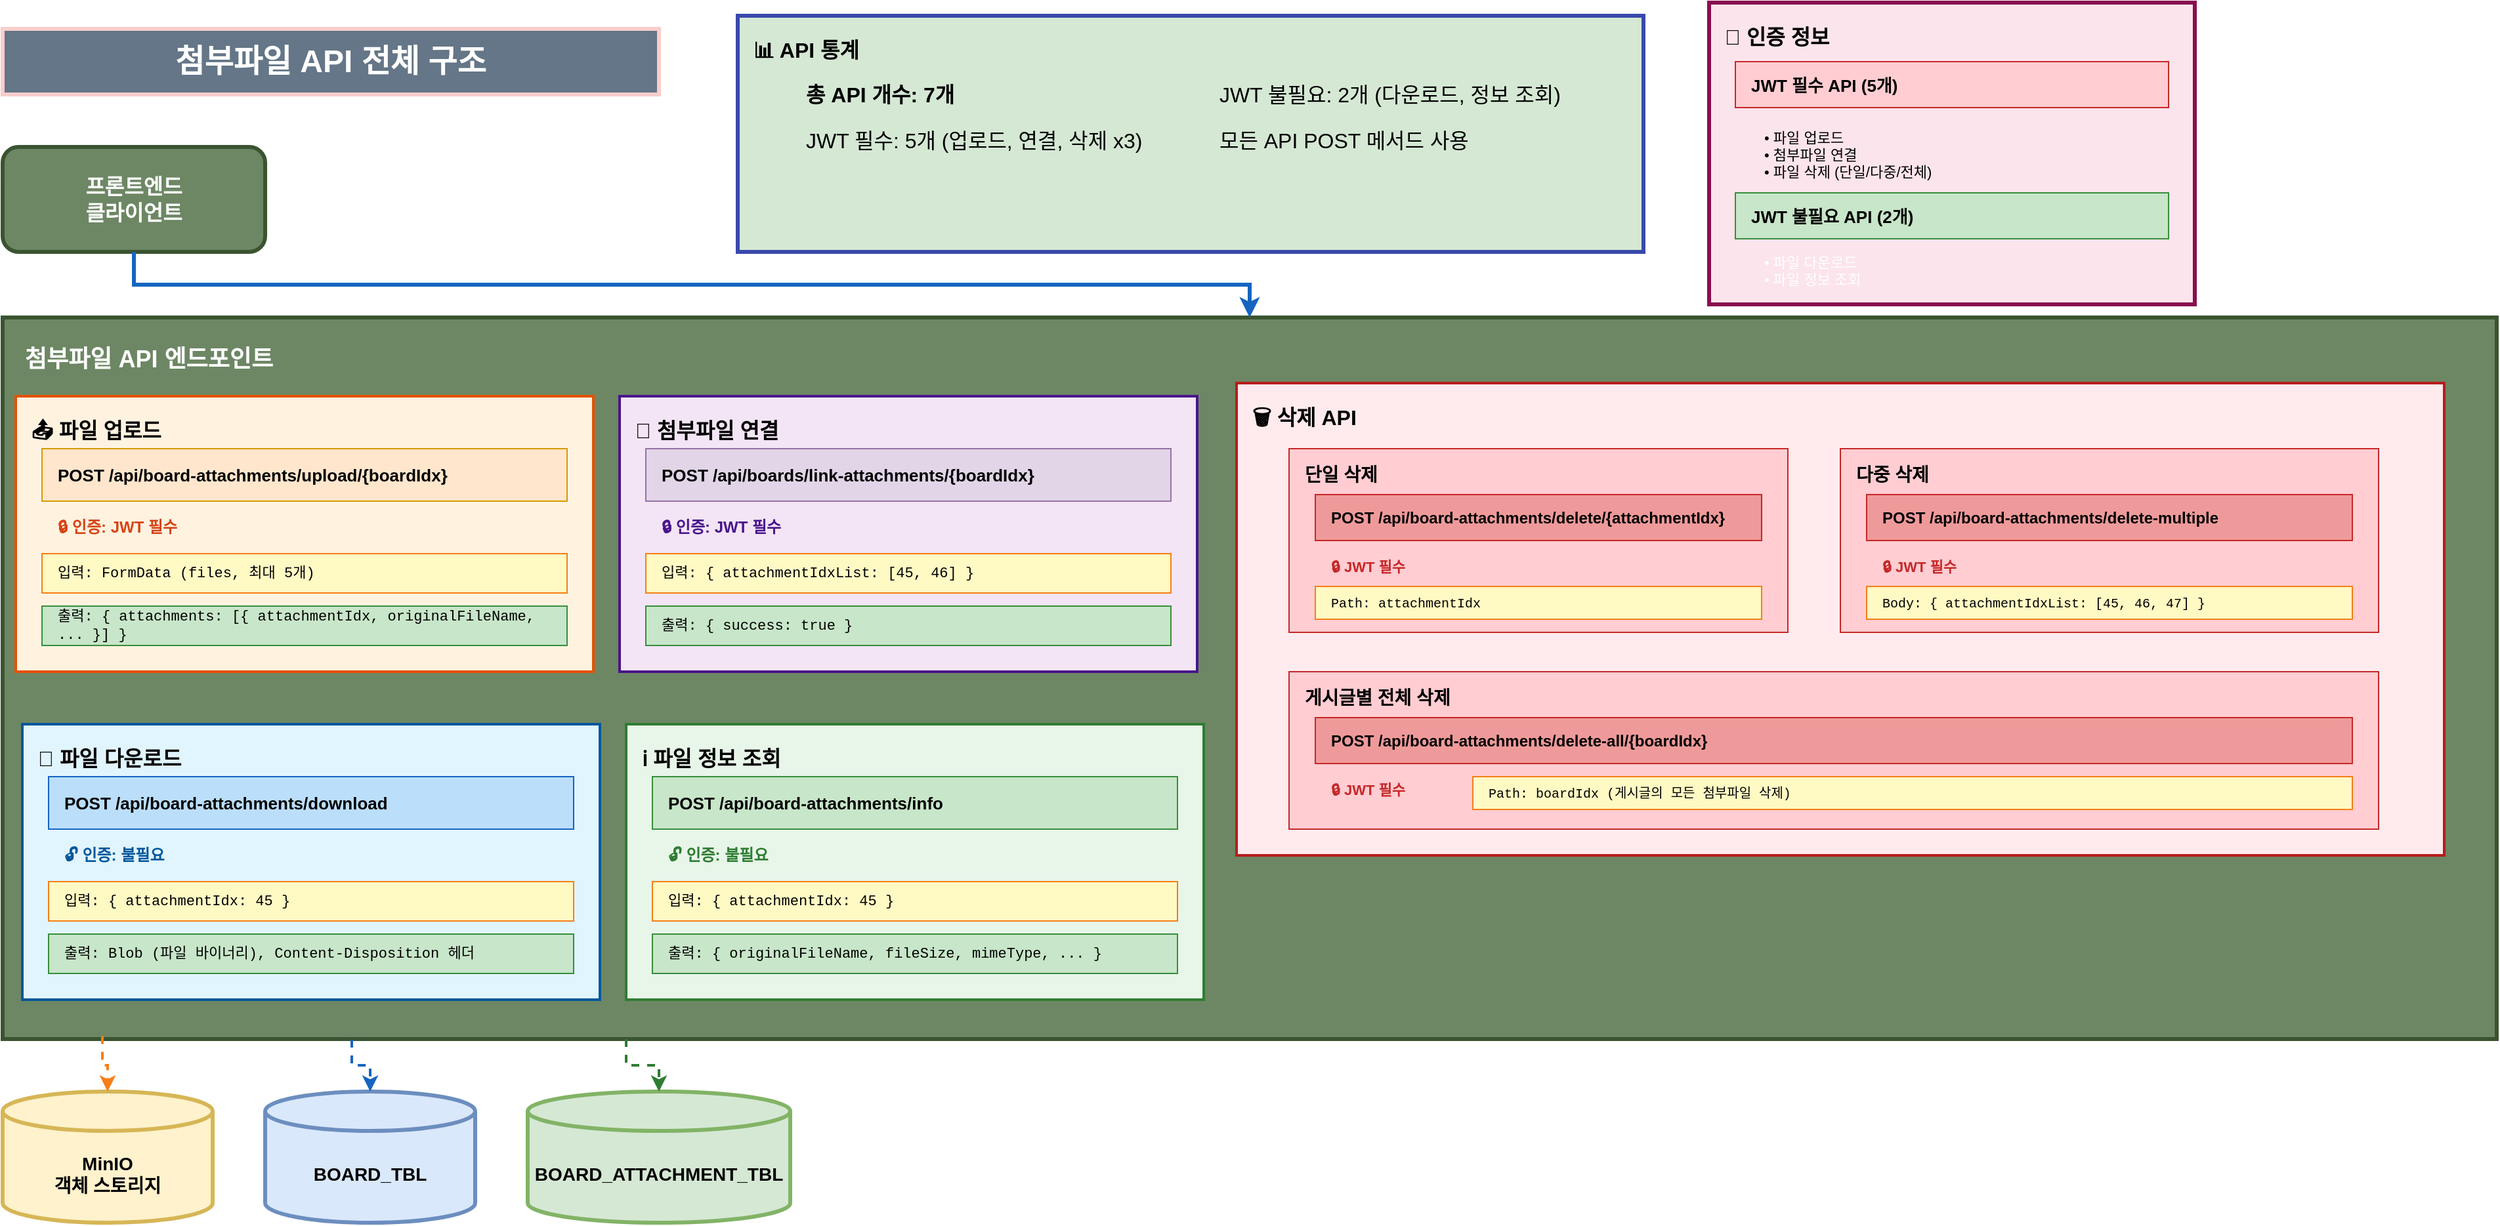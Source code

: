 <mxfile version="28.2.8" pages="2">
  <diagram name="첨부파일 API 구조" id="attachment-api-diagram">
    <mxGraphModel dx="2037" dy="1110" grid="1" gridSize="10" guides="1" tooltips="1" connect="1" arrows="1" fold="1" page="1" pageScale="1" pageWidth="1169" pageHeight="1654" background="light-dark(#FFFFFF,#FFFFFF)" math="0" shadow="0">
      <root>
        <mxCell id="0" />
        <mxCell id="1" style="fillColor=#FFFFFF;" parent="0" />
        <mxCell id="title" value="첨부파일 API 전체 구조" style="text;html=1;strokeColor=light-dark(#F8CECC,#3399FF);fillColor=#647687;align=center;verticalAlign=middle;whiteSpace=wrap;rounded=0;fontSize=24;fontStyle=1;fontColor=#ffffff;strokeWidth=3;" parent="1" vertex="1">
          <mxGeometry x="80" y="40" width="500" height="50" as="geometry" />
        </mxCell>
        <mxCell id="client" value="프론트엔드&#xa;클라이언트" style="rounded=1;whiteSpace=wrap;html=1;fillColor=#6d8764;strokeColor=light-dark(#3A5431,#394136);fontStyle=1;fontSize=16;fontColor=#ffffff;strokeWidth=3;" parent="1" vertex="1">
          <mxGeometry x="80" y="130" width="200" height="80" as="geometry" />
        </mxCell>
        <mxCell id="api-group" value="첨부파일 API 엔드포인트" style="rounded=0;whiteSpace=wrap;html=1;fillColor=#6d8764;strokeColor=light-dark(#3A5431,#394136);fontStyle=1;fontSize=18;align=left;verticalAlign=top;spacingLeft=15;spacingTop=15;fontColor=#ffffff;strokeWidth=3;" parent="1" vertex="1">
          <mxGeometry x="80" y="260" width="1900" height="550" as="geometry" />
        </mxCell>
        <mxCell id="arrow-client" style="edgeStyle=orthogonalEdgeStyle;rounded=0;orthogonalLoop=1;jettySize=auto;html=1;strokeWidth=3;strokeColor=#1565c0;" parent="1" source="client" target="api-group" edge="1">
          <mxGeometry relative="1" as="geometry" />
        </mxCell>
        <mxCell id="upload-box" value="" style="rounded=0;whiteSpace=wrap;html=1;fillColor=#fff3e0;strokeColor=#e65100;strokeWidth=2;" parent="1" vertex="1">
          <mxGeometry x="90" y="320" width="440" height="210" as="geometry" />
        </mxCell>
        <mxCell id="upload-title" value="📤 파일 업로드" style="text;html=1;strokeColor=none;fillColor=none;align=left;verticalAlign=top;whiteSpace=wrap;rounded=0;fontSize=16;fontStyle=1;spacingLeft=10;spacingTop=10;" parent="1" vertex="1">
          <mxGeometry x="90" y="320" width="440" height="30" as="geometry" />
        </mxCell>
        <mxCell id="upload-api" value="POST /api/board-attachments/upload/{boardIdx}" style="rounded=0;whiteSpace=wrap;html=1;fillColor=#ffe6cc;strokeColor=#d79b00;fontStyle=1;fontSize=13;align=left;spacingLeft=10;" parent="1" vertex="1">
          <mxGeometry x="110" y="360" width="400" height="40" as="geometry" />
        </mxCell>
        <mxCell id="upload-auth" value="🔒 인증: JWT 필수" style="text;html=1;strokeColor=none;fillColor=none;align=left;verticalAlign=middle;whiteSpace=wrap;rounded=0;fontSize=12;fontStyle=1;fontColor=#d84315;spacingLeft=10;" parent="1" vertex="1">
          <mxGeometry x="110" y="410" width="200" height="20" as="geometry" />
        </mxCell>
        <mxCell id="upload-input" value="입력: FormData (files, 최대 5개)" style="rounded=0;whiteSpace=wrap;html=1;fillColor=#fff9c4;strokeColor=#f57f17;align=left;spacingLeft=10;fontSize=11;fontFamily=Courier New;" parent="1" vertex="1">
          <mxGeometry x="110" y="440" width="400" height="30" as="geometry" />
        </mxCell>
        <mxCell id="upload-output" value="출력: { attachments: [{ attachmentIdx, originalFileName, ... }] }" style="rounded=0;whiteSpace=wrap;html=1;fillColor=#c8e6c9;strokeColor=#388e3c;align=left;spacingLeft=10;fontSize=11;fontFamily=Courier New;" parent="1" vertex="1">
          <mxGeometry x="110" y="480" width="400" height="30" as="geometry" />
        </mxCell>
        <mxCell id="link-box" value="" style="rounded=0;whiteSpace=wrap;html=1;fillColor=#f3e5f5;strokeColor=#4a148c;strokeWidth=2;" parent="1" vertex="1">
          <mxGeometry x="550" y="320" width="440" height="210" as="geometry" />
        </mxCell>
        <mxCell id="link-title" value="🔗 첨부파일 연결" style="text;html=1;strokeColor=none;fillColor=none;align=left;verticalAlign=top;whiteSpace=wrap;rounded=0;fontSize=16;fontStyle=1;spacingLeft=10;spacingTop=10;" parent="1" vertex="1">
          <mxGeometry x="550" y="320" width="440" height="30" as="geometry" />
        </mxCell>
        <mxCell id="link-api" value="POST /api/boards/link-attachments/{boardIdx}" style="rounded=0;whiteSpace=wrap;html=1;fillColor=#e1d5e7;strokeColor=#9673a6;fontStyle=1;fontSize=13;align=left;spacingLeft=10;" parent="1" vertex="1">
          <mxGeometry x="570" y="360" width="400" height="40" as="geometry" />
        </mxCell>
        <mxCell id="link-auth" value="🔒 인증: JWT 필수" style="text;html=1;strokeColor=none;fillColor=none;align=left;verticalAlign=middle;whiteSpace=wrap;rounded=0;fontSize=12;fontStyle=1;fontColor=#4a148c;spacingLeft=10;" parent="1" vertex="1">
          <mxGeometry x="570" y="410" width="200" height="20" as="geometry" />
        </mxCell>
        <mxCell id="link-input" value="입력: { attachmentIdxList: [45, 46] }" style="rounded=0;whiteSpace=wrap;html=1;fillColor=#fff9c4;strokeColor=#f57f17;align=left;spacingLeft=10;fontSize=11;fontFamily=Courier New;" parent="1" vertex="1">
          <mxGeometry x="570" y="440" width="400" height="30" as="geometry" />
        </mxCell>
        <mxCell id="link-output" value="출력: { success: true }" style="rounded=0;whiteSpace=wrap;html=1;fillColor=#c8e6c9;strokeColor=#388e3c;align=left;spacingLeft=10;fontSize=11;fontFamily=Courier New;" parent="1" vertex="1">
          <mxGeometry x="570" y="480" width="400" height="30" as="geometry" />
        </mxCell>
        <mxCell id="download-box" value="" style="rounded=0;whiteSpace=wrap;html=1;fillColor=#e1f5fe;strokeColor=#01579b;strokeWidth=2;" parent="1" vertex="1">
          <mxGeometry x="95" y="570" width="440" height="210" as="geometry" />
        </mxCell>
        <mxCell id="download-title" value="💾 파일 다운로드" style="text;html=1;strokeColor=none;fillColor=none;align=left;verticalAlign=top;whiteSpace=wrap;rounded=0;fontSize=16;fontStyle=1;spacingLeft=10;spacingTop=10;" parent="1" vertex="1">
          <mxGeometry x="95" y="570" width="440" height="30" as="geometry" />
        </mxCell>
        <mxCell id="download-api" value="POST /api/board-attachments/download" style="rounded=0;whiteSpace=wrap;html=1;fillColor=#bbdefb;strokeColor=#1565c0;fontStyle=1;fontSize=13;align=left;spacingLeft=10;" parent="1" vertex="1">
          <mxGeometry x="115" y="610" width="400" height="40" as="geometry" />
        </mxCell>
        <mxCell id="download-auth" value="🔓 인증: 불필요" style="text;html=1;strokeColor=none;fillColor=none;align=left;verticalAlign=middle;whiteSpace=wrap;rounded=0;fontSize=12;fontStyle=1;fontColor=#01579b;spacingLeft=10;" parent="1" vertex="1">
          <mxGeometry x="115" y="660" width="200" height="20" as="geometry" />
        </mxCell>
        <mxCell id="download-input" value="입력: { attachmentIdx: 45 }" style="rounded=0;whiteSpace=wrap;html=1;fillColor=#fff9c4;strokeColor=#f57f17;align=left;spacingLeft=10;fontSize=11;fontFamily=Courier New;" parent="1" vertex="1">
          <mxGeometry x="115" y="690" width="400" height="30" as="geometry" />
        </mxCell>
        <mxCell id="download-output" value="출력: Blob (파일 바이너리), Content-Disposition 헤더" style="rounded=0;whiteSpace=wrap;html=1;fillColor=#c8e6c9;strokeColor=#388e3c;align=left;spacingLeft=10;fontSize=11;fontFamily=Courier New;" parent="1" vertex="1">
          <mxGeometry x="115" y="730" width="400" height="30" as="geometry" />
        </mxCell>
        <mxCell id="info-box" value="" style="rounded=0;whiteSpace=wrap;html=1;fillColor=#e8f5e9;strokeColor=#2e7d32;strokeWidth=2;" parent="1" vertex="1">
          <mxGeometry x="555" y="570" width="440" height="210" as="geometry" />
        </mxCell>
        <mxCell id="info-title" value="ℹ️ 파일 정보 조회" style="text;html=1;strokeColor=none;fillColor=none;align=left;verticalAlign=top;whiteSpace=wrap;rounded=0;fontSize=16;fontStyle=1;spacingLeft=10;spacingTop=10;" parent="1" vertex="1">
          <mxGeometry x="555" y="570" width="440" height="30" as="geometry" />
        </mxCell>
        <mxCell id="info-api" value="POST /api/board-attachments/info" style="rounded=0;whiteSpace=wrap;html=1;fillColor=#c8e6c9;strokeColor=#388e3c;fontStyle=1;fontSize=13;align=left;spacingLeft=10;" parent="1" vertex="1">
          <mxGeometry x="575" y="610" width="400" height="40" as="geometry" />
        </mxCell>
        <mxCell id="info-auth" value="🔓 인증: 불필요" style="text;html=1;strokeColor=none;fillColor=none;align=left;verticalAlign=middle;whiteSpace=wrap;rounded=0;fontSize=12;fontStyle=1;fontColor=#2e7d32;spacingLeft=10;" parent="1" vertex="1">
          <mxGeometry x="575" y="660" width="200" height="20" as="geometry" />
        </mxCell>
        <mxCell id="info-input" value="입력: { attachmentIdx: 45 }" style="rounded=0;whiteSpace=wrap;html=1;fillColor=#fff9c4;strokeColor=#f57f17;align=left;spacingLeft=10;fontSize=11;fontFamily=Courier New;" parent="1" vertex="1">
          <mxGeometry x="575" y="690" width="400" height="30" as="geometry" />
        </mxCell>
        <mxCell id="info-output" value="출력: { originalFileName, fileSize, mimeType, ... }" style="rounded=0;whiteSpace=wrap;html=1;fillColor=#c8e6c9;strokeColor=#388e3c;align=left;spacingLeft=10;fontSize=11;fontFamily=Courier New;" parent="1" vertex="1">
          <mxGeometry x="575" y="730" width="400" height="30" as="geometry" />
        </mxCell>
        <mxCell id="delete-group" value="🗑️ 삭제 API" style="rounded=0;whiteSpace=wrap;html=1;fillColor=#ffebee;strokeColor=#b71c1c;strokeWidth=2;fontStyle=1;fontSize=16;align=left;verticalAlign=top;spacingLeft=10;spacingTop=10;" parent="1" vertex="1">
          <mxGeometry x="1020" y="310" width="920" height="360" as="geometry" />
        </mxCell>
        <mxCell id="delete1-box" value="" style="rounded=0;whiteSpace=wrap;html=1;fillColor=#ffcdd2;strokeColor=#c62828;strokeWidth=1;" parent="1" vertex="1">
          <mxGeometry x="1060" y="360" width="380" height="140" as="geometry" />
        </mxCell>
        <mxCell id="delete1-title" value="단일 삭제" style="text;html=1;strokeColor=none;fillColor=none;align=left;verticalAlign=top;whiteSpace=wrap;rounded=0;fontSize=14;fontStyle=1;spacingLeft=10;spacingTop=5;" parent="1" vertex="1">
          <mxGeometry x="1060" y="360" width="380" height="25" as="geometry" />
        </mxCell>
        <mxCell id="delete1-api" value="POST /api/board-attachments/delete/{attachmentIdx}" style="rounded=0;whiteSpace=wrap;html=1;fillColor=#ef9a9a;strokeColor=#c62828;fontStyle=1;fontSize=12;align=left;spacingLeft=10;" parent="1" vertex="1">
          <mxGeometry x="1080" y="395" width="340" height="35" as="geometry" />
        </mxCell>
        <mxCell id="delete1-auth" value="🔒 JWT 필수" style="text;html=1;strokeColor=none;fillColor=none;align=left;verticalAlign=middle;whiteSpace=wrap;rounded=0;fontSize=11;fontStyle=1;fontColor=#c62828;spacingLeft=10;" parent="1" vertex="1">
          <mxGeometry x="1080" y="440" width="100" height="20" as="geometry" />
        </mxCell>
        <mxCell id="delete1-desc" value="Path: attachmentIdx" style="rounded=0;whiteSpace=wrap;html=1;fillColor=#fff9c4;strokeColor=#f57f17;align=left;spacingLeft=10;fontSize=10;fontFamily=Courier New;" parent="1" vertex="1">
          <mxGeometry x="1080" y="465" width="340" height="25" as="geometry" />
        </mxCell>
        <mxCell id="delete2-box" value="" style="rounded=0;whiteSpace=wrap;html=1;fillColor=#ffcdd2;strokeColor=#c62828;strokeWidth=1;" parent="1" vertex="1">
          <mxGeometry x="1480" y="360" width="410" height="140" as="geometry" />
        </mxCell>
        <mxCell id="delete2-title" value="다중 삭제" style="text;html=1;strokeColor=none;fillColor=none;align=left;verticalAlign=top;whiteSpace=wrap;rounded=0;fontSize=14;fontStyle=1;spacingLeft=10;spacingTop=5;" parent="1" vertex="1">
          <mxGeometry x="1480" y="360" width="410" height="25" as="geometry" />
        </mxCell>
        <mxCell id="delete2-api" value="POST /api/board-attachments/delete-multiple" style="rounded=0;whiteSpace=wrap;html=1;fillColor=#ef9a9a;strokeColor=#c62828;fontStyle=1;fontSize=12;align=left;spacingLeft=10;" parent="1" vertex="1">
          <mxGeometry x="1500" y="395" width="370" height="35" as="geometry" />
        </mxCell>
        <mxCell id="delete2-auth" value="🔒 JWT 필수" style="text;html=1;strokeColor=none;fillColor=none;align=left;verticalAlign=middle;whiteSpace=wrap;rounded=0;fontSize=11;fontStyle=1;fontColor=#c62828;spacingLeft=10;" parent="1" vertex="1">
          <mxGeometry x="1500" y="440" width="100" height="20" as="geometry" />
        </mxCell>
        <mxCell id="delete2-desc" value="Body: { attachmentIdxList: [45, 46, 47] }" style="rounded=0;whiteSpace=wrap;html=1;fillColor=#fff9c4;strokeColor=#f57f17;align=left;spacingLeft=10;fontSize=10;fontFamily=Courier New;" parent="1" vertex="1">
          <mxGeometry x="1500" y="465" width="370" height="25" as="geometry" />
        </mxCell>
        <mxCell id="delete3-box" value="" style="rounded=0;whiteSpace=wrap;html=1;fillColor=#ffcdd2;strokeColor=#c62828;strokeWidth=1;" parent="1" vertex="1">
          <mxGeometry x="1060" y="530" width="830" height="120" as="geometry" />
        </mxCell>
        <mxCell id="delete3-title" value="게시글별 전체 삭제" style="text;html=1;strokeColor=none;fillColor=none;align=left;verticalAlign=top;whiteSpace=wrap;rounded=0;fontSize=14;fontStyle=1;spacingLeft=10;spacingTop=5;" parent="1" vertex="1">
          <mxGeometry x="1060" y="530" width="830" height="25" as="geometry" />
        </mxCell>
        <mxCell id="delete3-api" value="POST /api/board-attachments/delete-all/{boardIdx}" style="rounded=0;whiteSpace=wrap;html=1;fillColor=#ef9a9a;strokeColor=#c62828;fontStyle=1;fontSize=12;align=left;spacingLeft=10;" parent="1" vertex="1">
          <mxGeometry x="1080" y="565" width="790" height="35" as="geometry" />
        </mxCell>
        <mxCell id="delete3-auth" value="🔒 JWT 필수" style="text;html=1;strokeColor=none;fillColor=none;align=left;verticalAlign=middle;whiteSpace=wrap;rounded=0;fontSize=11;fontStyle=1;fontColor=#c62828;spacingLeft=10;" parent="1" vertex="1">
          <mxGeometry x="1080" y="610" width="100" height="20" as="geometry" />
        </mxCell>
        <mxCell id="delete3-desc" value="Path: boardIdx (게시글의 모든 첨부파일 삭제)" style="rounded=0;whiteSpace=wrap;html=1;fillColor=#fff9c4;strokeColor=#f57f17;align=left;spacingLeft=10;fontSize=10;fontFamily=Courier New;" parent="1" vertex="1">
          <mxGeometry x="1200" y="610" width="670" height="25" as="geometry" />
        </mxCell>
        <mxCell id="database" value="MinIO&#xa;객체 스토리지" style="shape=cylinder3;whiteSpace=wrap;html=1;boundedLbl=1;backgroundOutline=1;size=15;fillColor=#fff2cc;strokeColor=#d6b656;fontStyle=1;fontSize=14;strokeWidth=3;" parent="1" vertex="1">
          <mxGeometry x="80" y="850" width="160" height="100" as="geometry" />
        </mxCell>
        <mxCell id="db-board" value="BOARD_TBL" style="shape=cylinder3;whiteSpace=wrap;html=1;boundedLbl=1;backgroundOutline=1;size=15;fillColor=#dae8fc;strokeColor=#6c8ebf;fontStyle=1;fontSize=14;strokeWidth=3;" parent="1" vertex="1">
          <mxGeometry x="280" y="850" width="160" height="100" as="geometry" />
        </mxCell>
        <mxCell id="db-attachment" value="BOARD_ATTACHMENT_TBL" style="shape=cylinder3;whiteSpace=wrap;html=1;boundedLbl=1;backgroundOutline=1;size=15;fillColor=#d5e8d4;strokeColor=#82b366;fontStyle=1;fontSize=14;strokeWidth=3;" parent="1" vertex="1">
          <mxGeometry x="480" y="850" width="200" height="100" as="geometry" />
        </mxCell>
        <mxCell id="arrow-db1" style="edgeStyle=orthogonalEdgeStyle;rounded=0;orthogonalLoop=1;jettySize=auto;html=1;strokeWidth=2;strokeColor=#f57f17;dashed=1;exitX=0.04;exitY=0.996;exitDx=0;exitDy=0;exitPerimeter=0;entryX=0.5;entryY=0;entryDx=0;entryDy=0;entryPerimeter=0;" parent="1" source="api-group" target="database" edge="1">
          <mxGeometry relative="1" as="geometry">
            <Array as="points" />
            <mxPoint x="160.0" y="1200" as="sourcePoint" />
            <mxPoint x="220" y="1140" as="targetPoint" />
          </mxGeometry>
        </mxCell>
        <mxCell id="arrow-db2" style="edgeStyle=orthogonalEdgeStyle;rounded=0;orthogonalLoop=1;jettySize=auto;html=1;strokeWidth=2;strokeColor=#1565c0;dashed=1;entryX=0.5;entryY=0;entryDx=0;entryDy=0;entryPerimeter=0;exitX=0.14;exitY=1.001;exitDx=0;exitDy=0;exitPerimeter=0;" parent="1" source="api-group" target="db-board" edge="1">
          <mxGeometry relative="1" as="geometry">
            <Array as="points" />
            <mxPoint x="360" y="1202" as="sourcePoint" />
          </mxGeometry>
        </mxCell>
        <mxCell id="arrow-db3" style="rounded=0;orthogonalLoop=1;jettySize=auto;html=1;strokeWidth=2;strokeColor=#2e7d32;dashed=1;entryX=0.5;entryY=0;entryDx=0;entryDy=0;entryPerimeter=0;exitX=0.25;exitY=1;exitDx=0;exitDy=0;edgeStyle=orthogonalEdgeStyle;" parent="1" source="api-group" target="db-attachment" edge="1">
          <mxGeometry relative="1" as="geometry">
            <mxPoint x="940" y="990" as="targetPoint" />
          </mxGeometry>
        </mxCell>
        <mxCell id="auth-box" value="" style="rounded=0;whiteSpace=wrap;html=1;fillColor=#fce4ec;strokeColor=#880e4f;strokeWidth=3;" parent="1" vertex="1">
          <mxGeometry x="1380" y="20" width="370" height="230" as="geometry" />
        </mxCell>
        <mxCell id="auth-title" value="🔐 인증 정보" style="text;html=1;strokeColor=none;fillColor=none;align=left;verticalAlign=top;whiteSpace=wrap;rounded=0;fontSize=16;fontStyle=1;spacingLeft=10;spacingTop=10;" parent="1" vertex="1">
          <mxGeometry x="1380" y="20" width="370" height="35" as="geometry" />
        </mxCell>
        <mxCell id="auth-jwt" value="JWT 필수 API (5개)" style="rounded=0;whiteSpace=wrap;html=1;fillColor=#ffcdd2;strokeColor=#c62828;align=left;spacingLeft=10;fontSize=13;fontStyle=1;" parent="1" vertex="1">
          <mxGeometry x="1400" y="65" width="330" height="35" as="geometry" />
        </mxCell>
        <mxCell id="auth-jwt-list" value="• 파일 업로드&#xa;• 첨부파일 연결&#xa;• 파일 삭제 (단일/다중/전체)" style="text;html=1;strokeColor=none;fillColor=none;align=left;verticalAlign=top;whiteSpace=wrap;rounded=0;fontSize=11;spacingLeft=20;spacingTop=5;" parent="1" vertex="1">
          <mxGeometry x="1400" y="105" width="330" height="50" as="geometry" />
        </mxCell>
        <mxCell id="auth-no-jwt" value="JWT 불필요 API (2개)" style="rounded=0;whiteSpace=wrap;html=1;fillColor=#c8e6c9;strokeColor=#388e3c;align=left;spacingLeft=10;fontSize=13;fontStyle=1;" parent="1" vertex="1">
          <mxGeometry x="1400" y="165" width="330" height="35" as="geometry" />
        </mxCell>
        <mxCell id="auth-no-jwt-list" value="• 파일 다운로드&#xa;• 파일 정보 조회" style="text;html=1;strokeColor=none;fillColor=none;align=left;verticalAlign=top;whiteSpace=wrap;rounded=0;fontSize=11;spacingLeft=20;spacingTop=5;fontColor=light-dark(#FFFFFF,#FFFFFF);" parent="1" vertex="1">
          <mxGeometry x="1400" y="200" width="330" height="35" as="geometry" />
        </mxCell>
        <mxCell id="stats-box" value="" style="rounded=0;whiteSpace=wrap;html=1;fillColor=light-dark(#D5E8D4,#4C0099);strokeColor=#3949ab;strokeWidth=3;" parent="1" vertex="1">
          <mxGeometry x="640" y="30" width="690" height="180" as="geometry" />
        </mxCell>
        <mxCell id="stats-title" value="📊 API 통계" style="text;html=1;strokeColor=none;fillColor=none;align=left;verticalAlign=top;whiteSpace=wrap;rounded=0;fontSize=16;fontStyle=1;spacingLeft=10;spacingTop=10;" parent="1" vertex="1">
          <mxGeometry x="640" y="30" width="1009" height="35" as="geometry" />
        </mxCell>
        <mxCell id="stats-1" value="총 API 개수: 7개" style="text;html=1;strokeColor=none;fillColor=none;align=left;verticalAlign=middle;whiteSpace=wrap;rounded=0;fontSize=16;fontStyle=1;spacingLeft=30;" parent="1" vertex="1">
          <mxGeometry x="660" y="75" width="200" height="30" as="geometry" />
        </mxCell>
        <mxCell id="stats-2" value="JWT 필수: 5개 (업로드, 연결, 삭제 x3)" style="text;html=1;strokeColor=none;fillColor=none;align=left;verticalAlign=middle;whiteSpace=wrap;rounded=0;fontSize=16;spacingLeft=30;" parent="1" vertex="1">
          <mxGeometry x="660" y="110" width="350" height="30" as="geometry" />
        </mxCell>
        <mxCell id="stats-3" value="JWT 불필요: 2개 (다운로드, 정보 조회)" style="text;html=1;strokeColor=none;fillColor=none;align=left;verticalAlign=middle;whiteSpace=wrap;rounded=0;fontSize=16;spacingLeft=30;" parent="1" vertex="1">
          <mxGeometry x="975" y="75" width="350" height="30" as="geometry" />
        </mxCell>
        <mxCell id="stats-4" value="모든 API POST 메서드 사용" style="text;html=1;strokeColor=none;fillColor=none;align=left;verticalAlign=middle;whiteSpace=wrap;rounded=0;fontSize=16;spacingLeft=30;" parent="1" vertex="1">
          <mxGeometry x="975" y="110" width="300" height="30" as="geometry" />
        </mxCell>
      </root>
    </mxGraphModel>
  </diagram>
  <diagram id="mivUeLoESK_AQ05Te7vZ" name="ページ2">
    <mxGraphModel dx="1426" dy="777" grid="1" gridSize="10" guides="1" tooltips="1" connect="1" arrows="1" fold="1" page="1" pageScale="1" pageWidth="827" pageHeight="1169" math="0" shadow="0">
      <root>
        <mxCell id="0" />
        <mxCell id="1" parent="0" />
      </root>
    </mxGraphModel>
  </diagram>
</mxfile>
